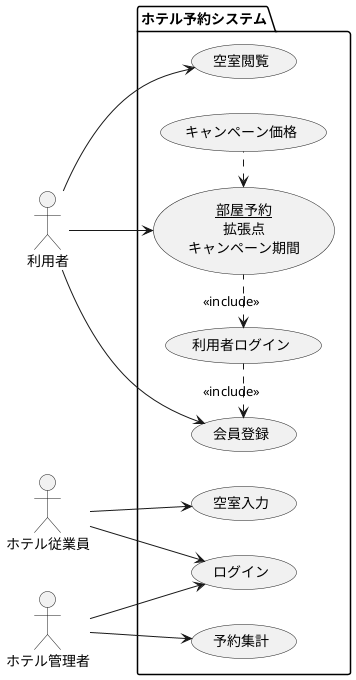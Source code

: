 @startuml test
left to right direction
actor 利用者
actor ホテル従業員
actor ホテル管理者
package ホテル予約システム{
    usecase 会員登録
    usecase 空室閲覧
    usecase 空室入力
    usecase  (<u>部屋予約</u>\n拡張点\nキャンペーン期間) as input
    usecase 利用者ログイン
    usecase 予約集計
    usecase キャンペーン価格
    usecase ログイン
}
利用者 --> 会員登録
利用者 --> 空室閲覧
input <. キャンペーン価格 <<extend>>
利用者ログイン <. input : <<include>>
会員登録 <. 利用者ログイン : <<include>>
利用者 --> input
ホテル従業員 --> 空室入力
ログイン <-- ホテル従業員
ホテル管理者 --> 予約集計
ログイン <-- ホテル管理者

@enduml